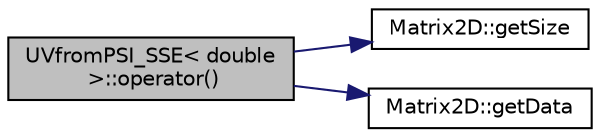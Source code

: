 digraph "UVfromPSI_SSE&lt; double &gt;::operator()"
{
  edge [fontname="Helvetica",fontsize="10",labelfontname="Helvetica",labelfontsize="10"];
  node [fontname="Helvetica",fontsize="10",shape=record];
  rankdir="LR";
  Node1 [label="UVfromPSI_SSE\< double\l \>::operator()",height=0.2,width=0.4,color="black", fillcolor="grey75", style="filled", fontcolor="black"];
  Node1 -> Node2 [color="midnightblue",fontsize="10",style="solid",fontname="Helvetica"];
  Node2 [label="Matrix2D::getSize",height=0.2,width=0.4,color="black", fillcolor="white", style="filled",URL="$class_matrix2_d.html#aec1488d6824828fad81ab3532aad7b52"];
  Node1 -> Node3 [color="midnightblue",fontsize="10",style="solid",fontname="Helvetica"];
  Node3 [label="Matrix2D::getData",height=0.2,width=0.4,color="black", fillcolor="white", style="filled",URL="$class_matrix2_d.html#abf6d0d7ed643ba6d21ec4f6a26b260ad"];
}
